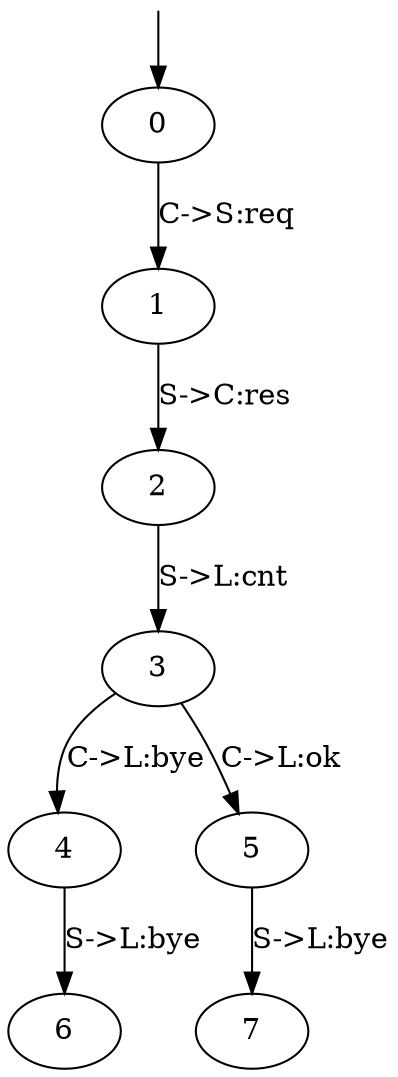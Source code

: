 digraph automaNoWellBranched {
	s0 [label="" height=0 shape=none width=0]
	s0 -> 0
	0 -> 1 [label="C->S:req"]
	1 -> 2 [label="S->C:res"]
	2 -> 3 [label="S->L:cnt"]
	3 -> 4 [label="C->L:bye"]
	3 -> 5 [label="C->L:ok"]
	4 -> 6 [label="S->L:bye"]
	5 -> 7 [label="S->L:bye"]
}